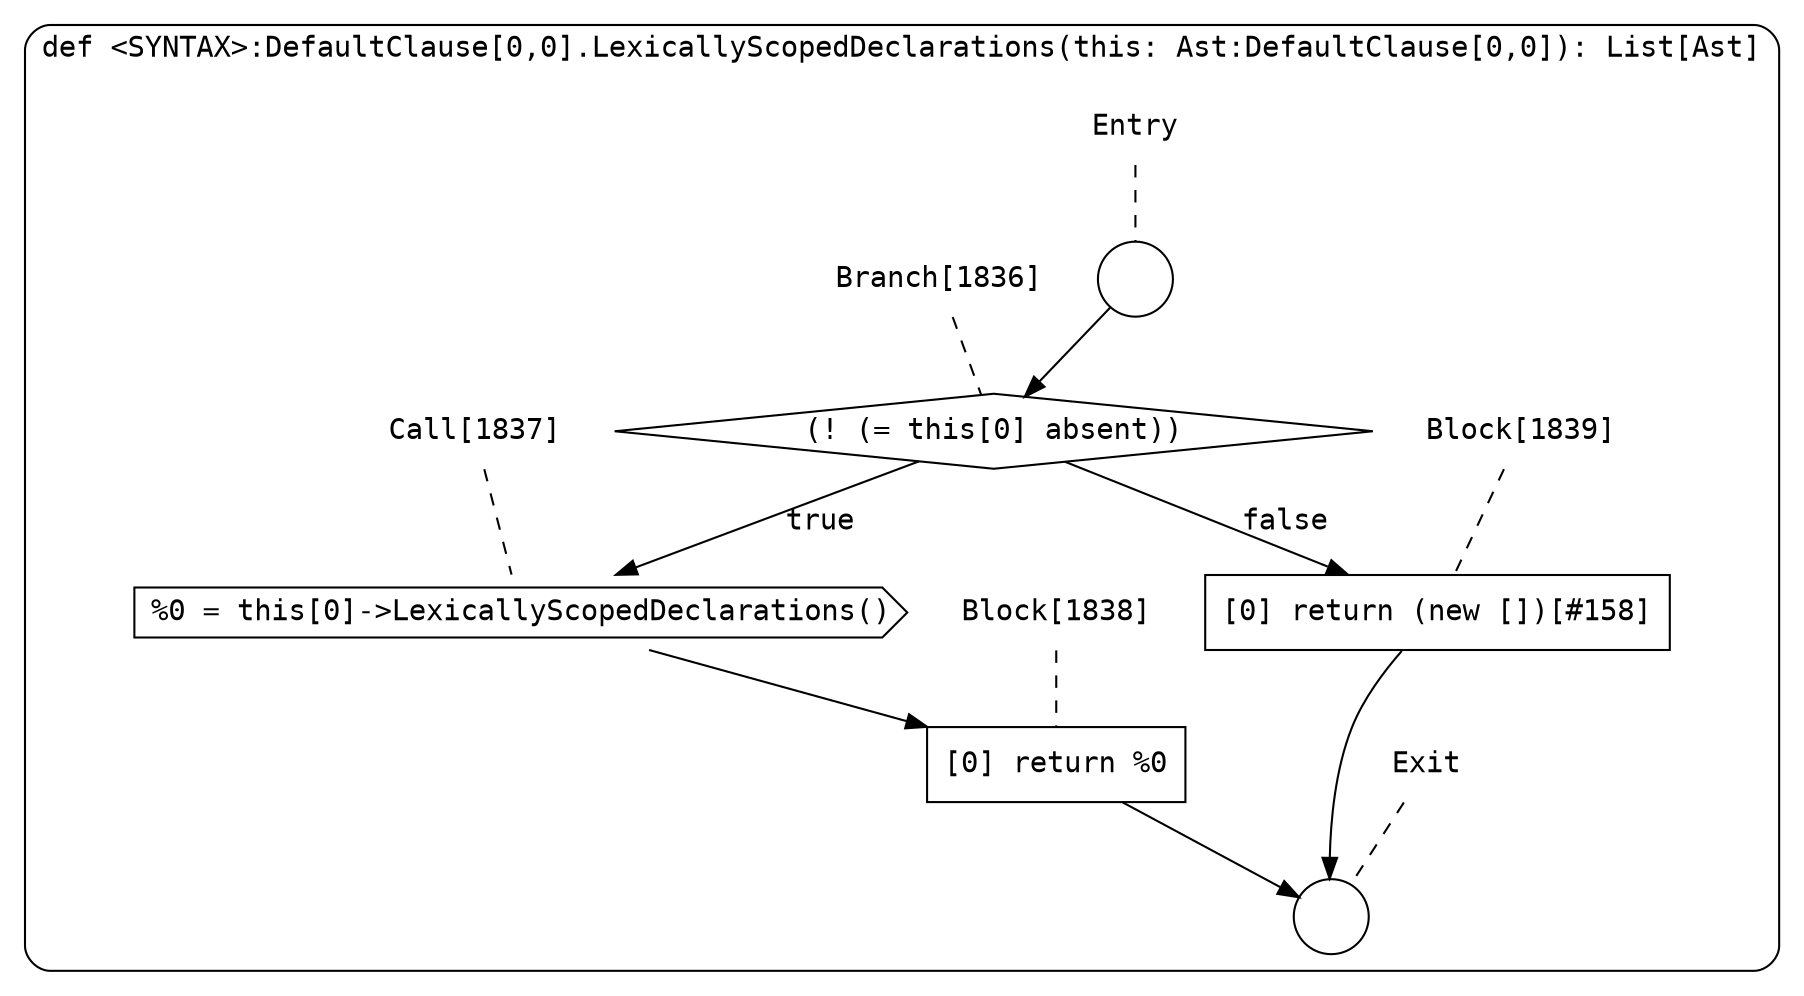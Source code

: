 digraph {
  graph [fontname = "Consolas"]
  node [fontname = "Consolas"]
  edge [fontname = "Consolas"]
  subgraph cluster296 {
    label = "def <SYNTAX>:DefaultClause[0,0].LexicallyScopedDeclarations(this: Ast:DefaultClause[0,0]): List[Ast]"
    style = rounded
    cluster296_entry_name [shape=none, label=<<font color="black">Entry</font>>]
    cluster296_entry_name -> cluster296_entry [arrowhead=none, color="black", style=dashed]
    cluster296_entry [shape=circle label=" " color="black" fillcolor="white" style=filled]
    cluster296_entry -> node1836 [color="black"]
    cluster296_exit_name [shape=none, label=<<font color="black">Exit</font>>]
    cluster296_exit_name -> cluster296_exit [arrowhead=none, color="black", style=dashed]
    cluster296_exit [shape=circle label=" " color="black" fillcolor="white" style=filled]
    node1836_name [shape=none, label=<<font color="black">Branch[1836]</font>>]
    node1836_name -> node1836 [arrowhead=none, color="black", style=dashed]
    node1836 [shape=diamond, label=<<font color="black">(! (= this[0] absent))</font>> color="black" fillcolor="white", style=filled]
    node1836 -> node1837 [label=<<font color="black">true</font>> color="black"]
    node1836 -> node1839 [label=<<font color="black">false</font>> color="black"]
    node1837_name [shape=none, label=<<font color="black">Call[1837]</font>>]
    node1837_name -> node1837 [arrowhead=none, color="black", style=dashed]
    node1837 [shape=cds, label=<<font color="black">%0 = this[0]-&gt;LexicallyScopedDeclarations()</font>> color="black" fillcolor="white", style=filled]
    node1837 -> node1838 [color="black"]
    node1839_name [shape=none, label=<<font color="black">Block[1839]</font>>]
    node1839_name -> node1839 [arrowhead=none, color="black", style=dashed]
    node1839 [shape=box, label=<<font color="black">[0] return (new [])[#158]<BR ALIGN="LEFT"/></font>> color="black" fillcolor="white", style=filled]
    node1839 -> cluster296_exit [color="black"]
    node1838_name [shape=none, label=<<font color="black">Block[1838]</font>>]
    node1838_name -> node1838 [arrowhead=none, color="black", style=dashed]
    node1838 [shape=box, label=<<font color="black">[0] return %0<BR ALIGN="LEFT"/></font>> color="black" fillcolor="white", style=filled]
    node1838 -> cluster296_exit [color="black"]
  }
}